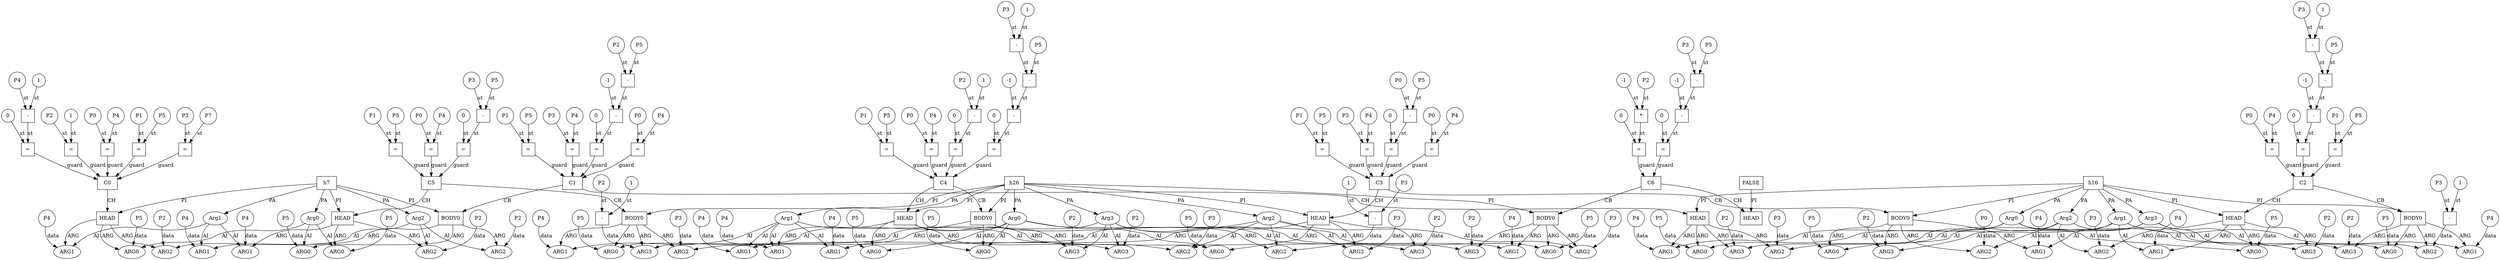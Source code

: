 // Horn Graph
digraph {
	"predicate_0" [label="h7"  nodeName="predicate_0" class=predicateName GNNNodeID=0 shape="box"]
	"predicateArgument_0" [label="Arg0"  nodeName="predicateArgument_0" class=predicateArgument GNNNodeID=1 shape="ellipse"]
		"predicate_0" -> "predicateArgument_0" [ label="PA"]
	"predicateArgument_1" [label="Arg1"  nodeName="predicateArgument_1" class=predicateArgument GNNNodeID=2 shape="ellipse"]
		"predicate_0" -> "predicateArgument_1" [ label="PA"]
	"predicateArgument_2" [label="Arg2"  nodeName="predicateArgument_2" class=predicateArgument GNNNodeID=3 shape="ellipse"]
		"predicate_0" -> "predicateArgument_2" [ label="PA"]
	"predicate_1" [label="h16"  nodeName="predicate_1" class=predicateName GNNNodeID=4 shape="box"]
	"predicateArgument_3" [label="Arg0"  nodeName="predicateArgument_3" class=predicateArgument GNNNodeID=5 shape="ellipse"]
		"predicate_1" -> "predicateArgument_3" [ label="PA"]
	"predicateArgument_4" [label="Arg1"  nodeName="predicateArgument_4" class=predicateArgument GNNNodeID=6 shape="ellipse"]
		"predicate_1" -> "predicateArgument_4" [ label="PA"]
	"predicateArgument_5" [label="Arg2"  nodeName="predicateArgument_5" class=predicateArgument GNNNodeID=7 shape="ellipse"]
		"predicate_1" -> "predicateArgument_5" [ label="PA"]
	"predicateArgument_6" [label="Arg3"  nodeName="predicateArgument_6" class=predicateArgument GNNNodeID=8 shape="ellipse"]
		"predicate_1" -> "predicateArgument_6" [ label="PA"]
	"predicate_2" [label="h26"  nodeName="predicate_2" class=predicateName GNNNodeID=9 shape="box"]
	"predicateArgument_7" [label="Arg0"  nodeName="predicateArgument_7" class=predicateArgument GNNNodeID=10 shape="ellipse"]
		"predicate_2" -> "predicateArgument_7" [ label="PA"]
	"predicateArgument_8" [label="Arg1"  nodeName="predicateArgument_8" class=predicateArgument GNNNodeID=11 shape="ellipse"]
		"predicate_2" -> "predicateArgument_8" [ label="PA"]
	"predicateArgument_9" [label="Arg2"  nodeName="predicateArgument_9" class=predicateArgument GNNNodeID=12 shape="ellipse"]
		"predicate_2" -> "predicateArgument_9" [ label="PA"]
	"predicateArgument_10" [label="Arg3"  nodeName="predicateArgument_10" class=predicateArgument GNNNodeID=13 shape="ellipse"]
		"predicate_2" -> "predicateArgument_10" [ label="PA"]
	"predicate_3" [label="FALSE"  nodeName="predicate_3" class=predicateName GNNNodeID=14 shape="box"]
	"clause_0" [label="C0"  nodeName="clause_0" class=clause GNNNodeID=15 shape="box"]
	">=_16" [label="="  nodeName=">=_16" class=operator GNNNodeID=16 shape="square"]
		">=_16" -> "clause_0" [ label="guard"]
	"0_17" [label="0"  nodeName="0_17" class=constant GNNNodeID=17 shape="circle"]
		"0_17" -> ">=_16" [ label="st"]
	"-_18" [label="-"  nodeName="-_18" class=operator GNNNodeID=18 shape="square"]
		"-_18" -> ">=_16" [ label="st"]
	"P4_19" [label="P4"  nodeName="P4_19" class=symbolicConstant GNNNodeID=19 shape="circle"]
		"P4_19" -> "-_18" [ label="st"]
	"1_20" [label="1"  nodeName="1_20" class=constant GNNNodeID=20 shape="circle"]
		"1_20" -> "-_18" [ label="st"]
	"=_21" [label="="  nodeName="=_21" class=operator GNNNodeID=21 shape="square"]
		"=_21" -> "clause_0" [ label="guard"]
	"P2_22" [label="P2"  nodeName="P2_22" class=symbolicConstant GNNNodeID=22 shape="circle"]
		"P2_22" -> "=_21" [ label="st"]
	"1_23" [label="1"  nodeName="1_23" class=constant GNNNodeID=23 shape="circle"]
		"1_23" -> "=_21" [ label="st"]
	"=_24" [label="="  nodeName="=_24" class=operator GNNNodeID=24 shape="square"]
		"=_24" -> "clause_0" [ label="guard"]
	"P0_25" [label="P0"  nodeName="P0_25" class=symbolicConstant GNNNodeID=25 shape="circle"]
		"P0_25" -> "=_24" [ label="st"]
	"P4_26" [label="P4"  nodeName="P4_26" class=symbolicConstant GNNNodeID=26 shape="circle"]
		"P4_26" -> "=_24" [ label="st"]
	"=_27" [label="="  nodeName="=_27" class=operator GNNNodeID=27 shape="square"]
		"=_27" -> "clause_0" [ label="guard"]
	"P1_28" [label="P1"  nodeName="P1_28" class=symbolicConstant GNNNodeID=28 shape="circle"]
		"P1_28" -> "=_27" [ label="st"]
	"P5_29" [label="P5"  nodeName="P5_29" class=symbolicConstant GNNNodeID=29 shape="circle"]
		"P5_29" -> "=_27" [ label="st"]
	"=_30" [label="="  nodeName="=_30" class=operator GNNNodeID=30 shape="square"]
		"=_30" -> "clause_0" [ label="guard"]
	"P3_31" [label="P3"  nodeName="P3_31" class=symbolicConstant GNNNodeID=31 shape="circle"]
		"P3_31" -> "=_30" [ label="st"]
	"P7_32" [label="P7"  nodeName="P7_32" class=symbolicConstant GNNNodeID=32 shape="circle"]
		"P7_32" -> "=_30" [ label="st"]
	"clauseHead_0" [label="HEAD"  nodeName="clauseHead_0" class=clauseHead GNNNodeID=33 shape="box"]
		"clause_0" -> "clauseHead_0" [ label="CH"]
		"predicate_0" -> "clauseHead_0" [ label="PI"]
	"clauseArgument_0" [label="ARG0"  nodeName="clauseArgument_0" class=clauseArg GNNNodeID=34 shape="ellipse"]
		"clauseHead_0" -> "clauseArgument_0" [ label="ARG"]
		"predicateArgument_0" -> "clauseArgument_0" [ label="AI"]
	"P5_35" [label="P5"  nodeName="P5_35" class=symbolicConstant GNNNodeID=35 shape="circle"]
		"P5_35" -> "clauseArgument_0" [ label="data"]
	"clauseArgument_1" [label="ARG1"  nodeName="clauseArgument_1" class=clauseArg GNNNodeID=36 shape="ellipse"]
		"clauseHead_0" -> "clauseArgument_1" [ label="ARG"]
		"predicateArgument_1" -> "clauseArgument_1" [ label="AI"]
	"P4_37" [label="P4"  nodeName="P4_37" class=symbolicConstant GNNNodeID=37 shape="circle"]
		"P4_37" -> "clauseArgument_1" [ label="data"]
	"clauseArgument_2" [label="ARG2"  nodeName="clauseArgument_2" class=clauseArg GNNNodeID=38 shape="ellipse"]
		"clauseHead_0" -> "clauseArgument_2" [ label="ARG"]
		"predicateArgument_2" -> "clauseArgument_2" [ label="AI"]
	"P2_39" [label="P2"  nodeName="P2_39" class=symbolicConstant GNNNodeID=39 shape="circle"]
		"P2_39" -> "clauseArgument_2" [ label="data"]
	"clause_1" [label="C1"  nodeName="clause_1" class=clause GNNNodeID=40 shape="box"]
	">=_41" [label="="  nodeName=">=_41" class=operator GNNNodeID=41 shape="square"]
		">=_41" -> "clause_1" [ label="guard"]
	"0_42" [label="0"  nodeName="0_42" class=constant GNNNodeID=42 shape="circle"]
		"0_42" -> ">=_41" [ label="st"]
	"-_43" [label="-"  nodeName="-_43" class=operator GNNNodeID=43 shape="square"]
		"-_43" -> ">=_41" [ label="st"]
	"-1_44" [label="-1"  nodeName="-1_44" class=constant GNNNodeID=44 shape="circle"]
		"-1_44" -> "-_43" [ label="st"]
	"-_45" [label="-"  nodeName="-_45" class=operator GNNNodeID=45 shape="square"]
		"-_45" -> "-_43" [ label="st"]
	"P2_46" [label="P2"  nodeName="P2_46" class=symbolicConstant GNNNodeID=46 shape="circle"]
		"P2_46" -> "-_45" [ label="st"]
	"P5_47" [label="P5"  nodeName="P5_47" class=symbolicConstant GNNNodeID=47 shape="circle"]
		"P5_47" -> "-_45" [ label="st"]
	"=_48" [label="="  nodeName="=_48" class=operator GNNNodeID=48 shape="square"]
		"=_48" -> "clause_1" [ label="guard"]
	"P0_49" [label="P0"  nodeName="P0_49" class=symbolicConstant GNNNodeID=49 shape="circle"]
		"P0_49" -> "=_48" [ label="st"]
	"P4_50" [label="P4"  nodeName="P4_50" class=symbolicConstant GNNNodeID=50 shape="circle"]
		"P4_50" -> "=_48" [ label="st"]
	"=_51" [label="="  nodeName="=_51" class=operator GNNNodeID=51 shape="square"]
		"=_51" -> "clause_1" [ label="guard"]
	"P1_52" [label="P1"  nodeName="P1_52" class=symbolicConstant GNNNodeID=52 shape="circle"]
		"P1_52" -> "=_51" [ label="st"]
	"P5_53" [label="P5"  nodeName="P5_53" class=symbolicConstant GNNNodeID=53 shape="circle"]
		"P5_53" -> "=_51" [ label="st"]
	"=_54" [label="="  nodeName="=_54" class=operator GNNNodeID=54 shape="square"]
		"=_54" -> "clause_1" [ label="guard"]
	"P3_55" [label="P3"  nodeName="P3_55" class=symbolicConstant GNNNodeID=55 shape="circle"]
		"P3_55" -> "=_54" [ label="st"]
	"P4_56" [label="P4"  nodeName="P4_56" class=symbolicConstant GNNNodeID=56 shape="circle"]
		"P4_56" -> "=_54" [ label="st"]
	"clauseHead_1" [label="HEAD"  nodeName="clauseHead_1" class=clauseHead GNNNodeID=57 shape="box"]
		"clause_1" -> "clauseHead_1" [ label="CH"]
		"predicate_1" -> "clauseHead_1" [ label="PI"]
	"clauseArgument_3" [label="ARG0"  nodeName="clauseArgument_3" class=clauseArg GNNNodeID=58 shape="ellipse"]
		"clauseHead_1" -> "clauseArgument_3" [ label="ARG"]
		"predicateArgument_3" -> "clauseArgument_3" [ label="AI"]
	"P5_59" [label="P5"  nodeName="P5_59" class=symbolicConstant GNNNodeID=59 shape="circle"]
		"P5_59" -> "clauseArgument_3" [ label="data"]
	"clauseArgument_4" [label="ARG1"  nodeName="clauseArgument_4" class=clauseArg GNNNodeID=60 shape="ellipse"]
		"clauseHead_1" -> "clauseArgument_4" [ label="ARG"]
		"predicateArgument_4" -> "clauseArgument_4" [ label="AI"]
	"P4_61" [label="P4"  nodeName="P4_61" class=symbolicConstant GNNNodeID=61 shape="circle"]
		"P4_61" -> "clauseArgument_4" [ label="data"]
	"clauseArgument_5" [label="ARG2"  nodeName="clauseArgument_5" class=clauseArg GNNNodeID=62 shape="ellipse"]
		"clauseHead_1" -> "clauseArgument_5" [ label="ARG"]
		"predicateArgument_5" -> "clauseArgument_5" [ label="AI"]
	"P3_63" [label="P3"  nodeName="P3_63" class=symbolicConstant GNNNodeID=63 shape="circle"]
		"P3_63" -> "clauseArgument_5" [ label="data"]
	"clauseArgument_6" [label="ARG3"  nodeName="clauseArgument_6" class=clauseArg GNNNodeID=64 shape="ellipse"]
		"clauseHead_1" -> "clauseArgument_6" [ label="ARG"]
		"predicateArgument_6" -> "clauseArgument_6" [ label="AI"]
	"P2_65" [label="P2"  nodeName="P2_65" class=symbolicConstant GNNNodeID=65 shape="circle"]
		"P2_65" -> "clauseArgument_6" [ label="data"]
	"clauseBody_0" [label="BODY0"  nodeName="clauseBody_0" class=clauseBody GNNNodeID=66 shape="box"]
		"clause_1" -> "clauseBody_0" [ label="CB"]
		"predicate_0" -> "clauseBody_0" [ label="PI"]
	"clauseArgument_7" [label="ARG0"  nodeName="clauseArgument_7" class=clauseArg GNNNodeID=67 shape="ellipse"]
		"clauseBody_0" -> "clauseArgument_7" [ label="ARG"]
		"predicateArgument_0" -> "clauseArgument_7" [ label="AI"]
	"P5_68" [label="P5"  nodeName="P5_68" class=symbolicConstant GNNNodeID=68 shape="circle"]
		"P5_68" -> "clauseArgument_7" [ label="data"]
	"clauseArgument_8" [label="ARG1"  nodeName="clauseArgument_8" class=clauseArg GNNNodeID=69 shape="ellipse"]
		"clauseBody_0" -> "clauseArgument_8" [ label="ARG"]
		"predicateArgument_1" -> "clauseArgument_8" [ label="AI"]
	"P4_70" [label="P4"  nodeName="P4_70" class=symbolicConstant GNNNodeID=70 shape="circle"]
		"P4_70" -> "clauseArgument_8" [ label="data"]
	"clauseArgument_9" [label="ARG2"  nodeName="clauseArgument_9" class=clauseArg GNNNodeID=71 shape="ellipse"]
		"clauseBody_0" -> "clauseArgument_9" [ label="ARG"]
		"predicateArgument_2" -> "clauseArgument_9" [ label="AI"]
	"P2_72" [label="P2"  nodeName="P2_72" class=symbolicConstant GNNNodeID=72 shape="circle"]
		"P2_72" -> "clauseArgument_9" [ label="data"]
	"clause_2" [label="C2"  nodeName="clause_2" class=clause GNNNodeID=73 shape="box"]
	">=_74" [label="="  nodeName=">=_74" class=operator GNNNodeID=74 shape="square"]
		">=_74" -> "clause_2" [ label="guard"]
	"0_75" [label="0"  nodeName="0_75" class=constant GNNNodeID=75 shape="circle"]
		"0_75" -> ">=_74" [ label="st"]
	"-_76" [label="-"  nodeName="-_76" class=operator GNNNodeID=76 shape="square"]
		"-_76" -> ">=_74" [ label="st"]
	"-1_77" [label="-1"  nodeName="-1_77" class=constant GNNNodeID=77 shape="circle"]
		"-1_77" -> "-_76" [ label="st"]
	"-_78" [label="-"  nodeName="-_78" class=operator GNNNodeID=78 shape="square"]
		"-_78" -> "-_76" [ label="st"]
	"-_79" [label="-"  nodeName="-_79" class=operator GNNNodeID=79 shape="square"]
		"-_79" -> "-_78" [ label="st"]
	"P3_80" [label="P3"  nodeName="P3_80" class=symbolicConstant GNNNodeID=80 shape="circle"]
		"P3_80" -> "-_79" [ label="st"]
	"1_81" [label="1"  nodeName="1_81" class=constant GNNNodeID=81 shape="circle"]
		"1_81" -> "-_79" [ label="st"]
	"P5_82" [label="P5"  nodeName="P5_82" class=symbolicConstant GNNNodeID=82 shape="circle"]
		"P5_82" -> "-_78" [ label="st"]
	"=_83" [label="="  nodeName="=_83" class=operator GNNNodeID=83 shape="square"]
		"=_83" -> "clause_2" [ label="guard"]
	"P1_84" [label="P1"  nodeName="P1_84" class=symbolicConstant GNNNodeID=84 shape="circle"]
		"P1_84" -> "=_83" [ label="st"]
	"P5_85" [label="P5"  nodeName="P5_85" class=symbolicConstant GNNNodeID=85 shape="circle"]
		"P5_85" -> "=_83" [ label="st"]
	"=_86" [label="="  nodeName="=_86" class=operator GNNNodeID=86 shape="square"]
		"=_86" -> "clause_2" [ label="guard"]
	"P0_87" [label="P0"  nodeName="P0_87" class=symbolicConstant GNNNodeID=87 shape="circle"]
		"P0_87" -> "=_86" [ label="st"]
	"P4_88" [label="P4"  nodeName="P4_88" class=symbolicConstant GNNNodeID=88 shape="circle"]
		"P4_88" -> "=_86" [ label="st"]
	"clauseHead_2" [label="HEAD"  nodeName="clauseHead_2" class=clauseHead GNNNodeID=89 shape="box"]
		"clause_2" -> "clauseHead_2" [ label="CH"]
		"predicate_1" -> "clauseHead_2" [ label="PI"]
	"clauseArgument_10" [label="ARG0"  nodeName="clauseArgument_10" class=clauseArg GNNNodeID=90 shape="ellipse"]
		"clauseHead_2" -> "clauseArgument_10" [ label="ARG"]
		"predicateArgument_3" -> "clauseArgument_10" [ label="AI"]
	"P5_91" [label="P5"  nodeName="P5_91" class=symbolicConstant GNNNodeID=91 shape="circle"]
		"P5_91" -> "clauseArgument_10" [ label="data"]
	"clauseArgument_11" [label="ARG1"  nodeName="clauseArgument_11" class=clauseArg GNNNodeID=92 shape="ellipse"]
		"clauseHead_2" -> "clauseArgument_11" [ label="ARG"]
		"predicateArgument_4" -> "clauseArgument_11" [ label="AI"]
	"P4_93" [label="P4"  nodeName="P4_93" class=symbolicConstant GNNNodeID=93 shape="circle"]
		"P4_93" -> "clauseArgument_11" [ label="data"]
	"clauseArgument_12" [label="ARG2"  nodeName="clauseArgument_12" class=clauseArg GNNNodeID=94 shape="ellipse"]
		"clauseHead_2" -> "clauseArgument_12" [ label="ARG"]
		"predicateArgument_5" -> "clauseArgument_12" [ label="AI"]
	"P3_95" [label="P3"  nodeName="P3_95" class=symbolicConstant GNNNodeID=95 shape="circle"]
		"P3_95" -> "clauseArgument_12" [ label="data"]
	"clauseArgument_13" [label="ARG3"  nodeName="clauseArgument_13" class=clauseArg GNNNodeID=96 shape="ellipse"]
		"clauseHead_2" -> "clauseArgument_13" [ label="ARG"]
		"predicateArgument_6" -> "clauseArgument_13" [ label="AI"]
	"P2_97" [label="P2"  nodeName="P2_97" class=symbolicConstant GNNNodeID=97 shape="circle"]
		"P2_97" -> "clauseArgument_13" [ label="data"]
	"clauseBody_1" [label="BODY0"  nodeName="clauseBody_1" class=clauseBody GNNNodeID=98 shape="box"]
		"clause_2" -> "clauseBody_1" [ label="CB"]
		"predicate_1" -> "clauseBody_1" [ label="PI"]
	"clauseArgument_14" [label="ARG0"  nodeName="clauseArgument_14" class=clauseArg GNNNodeID=99 shape="ellipse"]
		"clauseBody_1" -> "clauseArgument_14" [ label="ARG"]
		"predicateArgument_3" -> "clauseArgument_14" [ label="AI"]
	"P5_100" [label="P5"  nodeName="P5_100" class=symbolicConstant GNNNodeID=100 shape="circle"]
		"P5_100" -> "clauseArgument_14" [ label="data"]
	"clauseArgument_15" [label="ARG1"  nodeName="clauseArgument_15" class=clauseArg GNNNodeID=101 shape="ellipse"]
		"clauseBody_1" -> "clauseArgument_15" [ label="ARG"]
		"predicateArgument_4" -> "clauseArgument_15" [ label="AI"]
	"P4_102" [label="P4"  nodeName="P4_102" class=symbolicConstant GNNNodeID=102 shape="circle"]
		"P4_102" -> "clauseArgument_15" [ label="data"]
	"clauseArgument_16" [label="ARG2"  nodeName="clauseArgument_16" class=clauseArg GNNNodeID=103 shape="ellipse"]
		"clauseBody_1" -> "clauseArgument_16" [ label="ARG"]
		"predicateArgument_5" -> "clauseArgument_16" [ label="AI"]
	"-_104" [label="-"  nodeName="-_104" class=operator GNNNodeID=104 shape="square"]
		"-_104" -> "clauseArgument_16" [ label="data"]
	"P3_105" [label="P3"  nodeName="P3_105" class=symbolicConstant GNNNodeID=105 shape="circle"]
		"P3_105" -> "-_104" [ label="st"]
	"1_106" [label="1"  nodeName="1_106" class=constant GNNNodeID=106 shape="circle"]
		"1_106" -> "-_104" [ label="st"]
	"clauseArgument_17" [label="ARG3"  nodeName="clauseArgument_17" class=clauseArg GNNNodeID=107 shape="ellipse"]
		"clauseBody_1" -> "clauseArgument_17" [ label="ARG"]
		"predicateArgument_6" -> "clauseArgument_17" [ label="AI"]
	"P2_108" [label="P2"  nodeName="P2_108" class=symbolicConstant GNNNodeID=108 shape="circle"]
		"P2_108" -> "clauseArgument_17" [ label="data"]
	"clause_3" [label="C3"  nodeName="clause_3" class=clause GNNNodeID=109 shape="box"]
	">=_110" [label="="  nodeName=">=_110" class=operator GNNNodeID=110 shape="square"]
		">=_110" -> "clause_3" [ label="guard"]
	"0_111" [label="0"  nodeName="0_111" class=constant GNNNodeID=111 shape="circle"]
		"0_111" -> ">=_110" [ label="st"]
	"-_112" [label="-"  nodeName="-_112" class=operator GNNNodeID=112 shape="square"]
		"-_112" -> ">=_110" [ label="st"]
	"P0_113" [label="P0"  nodeName="P0_113" class=symbolicConstant GNNNodeID=113 shape="circle"]
		"P0_113" -> "-_112" [ label="st"]
	"P5_114" [label="P5"  nodeName="P5_114" class=symbolicConstant GNNNodeID=114 shape="circle"]
		"P5_114" -> "-_112" [ label="st"]
	"=_115" [label="="  nodeName="=_115" class=operator GNNNodeID=115 shape="square"]
		"=_115" -> "clause_3" [ label="guard"]
	"P0_116" [label="P0"  nodeName="P0_116" class=symbolicConstant GNNNodeID=116 shape="circle"]
		"P0_116" -> "=_115" [ label="st"]
	"P4_117" [label="P4"  nodeName="P4_117" class=symbolicConstant GNNNodeID=117 shape="circle"]
		"P4_117" -> "=_115" [ label="st"]
	"=_118" [label="="  nodeName="=_118" class=operator GNNNodeID=118 shape="square"]
		"=_118" -> "clause_3" [ label="guard"]
	"P1_119" [label="P1"  nodeName="P1_119" class=symbolicConstant GNNNodeID=119 shape="circle"]
		"P1_119" -> "=_118" [ label="st"]
	"P5_120" [label="P5"  nodeName="P5_120" class=symbolicConstant GNNNodeID=120 shape="circle"]
		"P5_120" -> "=_118" [ label="st"]
	"=_121" [label="="  nodeName="=_121" class=operator GNNNodeID=121 shape="square"]
		"=_121" -> "clause_3" [ label="guard"]
	"P3_122" [label="P3"  nodeName="P3_122" class=symbolicConstant GNNNodeID=122 shape="circle"]
		"P3_122" -> "=_121" [ label="st"]
	"P4_123" [label="P4"  nodeName="P4_123" class=symbolicConstant GNNNodeID=123 shape="circle"]
		"P4_123" -> "=_121" [ label="st"]
	"clauseHead_3" [label="HEAD"  nodeName="clauseHead_3" class=clauseHead GNNNodeID=124 shape="box"]
		"clause_3" -> "clauseHead_3" [ label="CH"]
		"predicate_2" -> "clauseHead_3" [ label="PI"]
	"clauseArgument_18" [label="ARG0"  nodeName="clauseArgument_18" class=clauseArg GNNNodeID=125 shape="ellipse"]
		"clauseHead_3" -> "clauseArgument_18" [ label="ARG"]
		"predicateArgument_7" -> "clauseArgument_18" [ label="AI"]
	"P5_126" [label="P5"  nodeName="P5_126" class=symbolicConstant GNNNodeID=126 shape="circle"]
		"P5_126" -> "clauseArgument_18" [ label="data"]
	"clauseArgument_19" [label="ARG1"  nodeName="clauseArgument_19" class=clauseArg GNNNodeID=127 shape="ellipse"]
		"clauseHead_3" -> "clauseArgument_19" [ label="ARG"]
		"predicateArgument_8" -> "clauseArgument_19" [ label="AI"]
	"P4_128" [label="P4"  nodeName="P4_128" class=symbolicConstant GNNNodeID=128 shape="circle"]
		"P4_128" -> "clauseArgument_19" [ label="data"]
	"clauseArgument_20" [label="ARG2"  nodeName="clauseArgument_20" class=clauseArg GNNNodeID=129 shape="ellipse"]
		"clauseHead_3" -> "clauseArgument_20" [ label="ARG"]
		"predicateArgument_9" -> "clauseArgument_20" [ label="AI"]
	"P3_130" [label="P3"  nodeName="P3_130" class=symbolicConstant GNNNodeID=130 shape="circle"]
		"P3_130" -> "clauseArgument_20" [ label="data"]
	"clauseArgument_21" [label="ARG3"  nodeName="clauseArgument_21" class=clauseArg GNNNodeID=131 shape="ellipse"]
		"clauseHead_3" -> "clauseArgument_21" [ label="ARG"]
		"predicateArgument_10" -> "clauseArgument_21" [ label="AI"]
	"P2_132" [label="P2"  nodeName="P2_132" class=symbolicConstant GNNNodeID=132 shape="circle"]
		"P2_132" -> "clauseArgument_21" [ label="data"]
	"clauseBody_2" [label="BODY0"  nodeName="clauseBody_2" class=clauseBody GNNNodeID=133 shape="box"]
		"clause_3" -> "clauseBody_2" [ label="CB"]
		"predicate_1" -> "clauseBody_2" [ label="PI"]
	"clauseArgument_22" [label="ARG0"  nodeName="clauseArgument_22" class=clauseArg GNNNodeID=134 shape="ellipse"]
		"clauseBody_2" -> "clauseArgument_22" [ label="ARG"]
		"predicateArgument_3" -> "clauseArgument_22" [ label="AI"]
	"P5_135" [label="P5"  nodeName="P5_135" class=symbolicConstant GNNNodeID=135 shape="circle"]
		"P5_135" -> "clauseArgument_22" [ label="data"]
	"clauseArgument_23" [label="ARG1"  nodeName="clauseArgument_23" class=clauseArg GNNNodeID=136 shape="ellipse"]
		"clauseBody_2" -> "clauseArgument_23" [ label="ARG"]
		"predicateArgument_4" -> "clauseArgument_23" [ label="AI"]
	"P4_137" [label="P4"  nodeName="P4_137" class=symbolicConstant GNNNodeID=137 shape="circle"]
		"P4_137" -> "clauseArgument_23" [ label="data"]
	"clauseArgument_24" [label="ARG2"  nodeName="clauseArgument_24" class=clauseArg GNNNodeID=138 shape="ellipse"]
		"clauseBody_2" -> "clauseArgument_24" [ label="ARG"]
		"predicateArgument_5" -> "clauseArgument_24" [ label="AI"]
	"P0_139" [label="P0"  nodeName="P0_139" class=symbolicConstant GNNNodeID=139 shape="circle"]
		"P0_139" -> "clauseArgument_24" [ label="data"]
	"clauseArgument_25" [label="ARG3"  nodeName="clauseArgument_25" class=clauseArg GNNNodeID=140 shape="ellipse"]
		"clauseBody_2" -> "clauseArgument_25" [ label="ARG"]
		"predicateArgument_6" -> "clauseArgument_25" [ label="AI"]
	"P2_141" [label="P2"  nodeName="P2_141" class=symbolicConstant GNNNodeID=141 shape="circle"]
		"P2_141" -> "clauseArgument_25" [ label="data"]
	"clause_4" [label="C4"  nodeName="clause_4" class=clause GNNNodeID=142 shape="box"]
	">=_143" [label="="  nodeName=">=_143" class=operator GNNNodeID=143 shape="square"]
		">=_143" -> "clause_4" [ label="guard"]
	"0_144" [label="0"  nodeName="0_144" class=constant GNNNodeID=144 shape="circle"]
		"0_144" -> ">=_143" [ label="st"]
	"-_145" [label="-"  nodeName="-_145" class=operator GNNNodeID=145 shape="square"]
		"-_145" -> ">=_143" [ label="st"]
	"P2_146" [label="P2"  nodeName="P2_146" class=symbolicConstant GNNNodeID=146 shape="circle"]
		"P2_146" -> "-_145" [ label="st"]
	"1_147" [label="1"  nodeName="1_147" class=constant GNNNodeID=147 shape="circle"]
		"1_147" -> "-_145" [ label="st"]
	">=_148" [label="="  nodeName=">=_148" class=operator GNNNodeID=148 shape="square"]
		">=_148" -> "clause_4" [ label="guard"]
	"0_149" [label="0"  nodeName="0_149" class=constant GNNNodeID=149 shape="circle"]
		"0_149" -> ">=_148" [ label="st"]
	"-_150" [label="-"  nodeName="-_150" class=operator GNNNodeID=150 shape="square"]
		"-_150" -> ">=_148" [ label="st"]
	"-1_151" [label="-1"  nodeName="-1_151" class=constant GNNNodeID=151 shape="circle"]
		"-1_151" -> "-_150" [ label="st"]
	"-_152" [label="-"  nodeName="-_152" class=operator GNNNodeID=152 shape="square"]
		"-_152" -> "-_150" [ label="st"]
	"-_153" [label="-"  nodeName="-_153" class=operator GNNNodeID=153 shape="square"]
		"-_153" -> "-_152" [ label="st"]
	"P3_154" [label="P3"  nodeName="P3_154" class=symbolicConstant GNNNodeID=154 shape="circle"]
		"P3_154" -> "-_153" [ label="st"]
	"1_155" [label="1"  nodeName="1_155" class=constant GNNNodeID=155 shape="circle"]
		"1_155" -> "-_153" [ label="st"]
	"P5_156" [label="P5"  nodeName="P5_156" class=symbolicConstant GNNNodeID=156 shape="circle"]
		"P5_156" -> "-_152" [ label="st"]
	"=_157" [label="="  nodeName="=_157" class=operator GNNNodeID=157 shape="square"]
		"=_157" -> "clause_4" [ label="guard"]
	"P1_158" [label="P1"  nodeName="P1_158" class=symbolicConstant GNNNodeID=158 shape="circle"]
		"P1_158" -> "=_157" [ label="st"]
	"P5_159" [label="P5"  nodeName="P5_159" class=symbolicConstant GNNNodeID=159 shape="circle"]
		"P5_159" -> "=_157" [ label="st"]
	"=_160" [label="="  nodeName="=_160" class=operator GNNNodeID=160 shape="square"]
		"=_160" -> "clause_4" [ label="guard"]
	"P0_161" [label="P0"  nodeName="P0_161" class=symbolicConstant GNNNodeID=161 shape="circle"]
		"P0_161" -> "=_160" [ label="st"]
	"P4_162" [label="P4"  nodeName="P4_162" class=symbolicConstant GNNNodeID=162 shape="circle"]
		"P4_162" -> "=_160" [ label="st"]
	"clauseHead_4" [label="HEAD"  nodeName="clauseHead_4" class=clauseHead GNNNodeID=163 shape="box"]
		"clause_4" -> "clauseHead_4" [ label="CH"]
		"predicate_2" -> "clauseHead_4" [ label="PI"]
	"clauseArgument_26" [label="ARG0"  nodeName="clauseArgument_26" class=clauseArg GNNNodeID=164 shape="ellipse"]
		"clauseHead_4" -> "clauseArgument_26" [ label="ARG"]
		"predicateArgument_7" -> "clauseArgument_26" [ label="AI"]
	"P5_165" [label="P5"  nodeName="P5_165" class=symbolicConstant GNNNodeID=165 shape="circle"]
		"P5_165" -> "clauseArgument_26" [ label="data"]
	"clauseArgument_27" [label="ARG1"  nodeName="clauseArgument_27" class=clauseArg GNNNodeID=166 shape="ellipse"]
		"clauseHead_4" -> "clauseArgument_27" [ label="ARG"]
		"predicateArgument_8" -> "clauseArgument_27" [ label="AI"]
	"P4_167" [label="P4"  nodeName="P4_167" class=symbolicConstant GNNNodeID=167 shape="circle"]
		"P4_167" -> "clauseArgument_27" [ label="data"]
	"clauseArgument_28" [label="ARG2"  nodeName="clauseArgument_28" class=clauseArg GNNNodeID=168 shape="ellipse"]
		"clauseHead_4" -> "clauseArgument_28" [ label="ARG"]
		"predicateArgument_9" -> "clauseArgument_28" [ label="AI"]
	"P3_169" [label="P3"  nodeName="P3_169" class=symbolicConstant GNNNodeID=169 shape="circle"]
		"P3_169" -> "clauseArgument_28" [ label="data"]
	"clauseArgument_29" [label="ARG3"  nodeName="clauseArgument_29" class=clauseArg GNNNodeID=170 shape="ellipse"]
		"clauseHead_4" -> "clauseArgument_29" [ label="ARG"]
		"predicateArgument_10" -> "clauseArgument_29" [ label="AI"]
	"P2_171" [label="P2"  nodeName="P2_171" class=symbolicConstant GNNNodeID=171 shape="circle"]
		"P2_171" -> "clauseArgument_29" [ label="data"]
	"clauseBody_3" [label="BODY0"  nodeName="clauseBody_3" class=clauseBody GNNNodeID=172 shape="box"]
		"clause_4" -> "clauseBody_3" [ label="CB"]
		"predicate_2" -> "clauseBody_3" [ label="PI"]
	"clauseArgument_30" [label="ARG0"  nodeName="clauseArgument_30" class=clauseArg GNNNodeID=173 shape="ellipse"]
		"clauseBody_3" -> "clauseArgument_30" [ label="ARG"]
		"predicateArgument_7" -> "clauseArgument_30" [ label="AI"]
	"P5_174" [label="P5"  nodeName="P5_174" class=symbolicConstant GNNNodeID=174 shape="circle"]
		"P5_174" -> "clauseArgument_30" [ label="data"]
	"clauseArgument_31" [label="ARG1"  nodeName="clauseArgument_31" class=clauseArg GNNNodeID=175 shape="ellipse"]
		"clauseBody_3" -> "clauseArgument_31" [ label="ARG"]
		"predicateArgument_8" -> "clauseArgument_31" [ label="AI"]
	"P4_176" [label="P4"  nodeName="P4_176" class=symbolicConstant GNNNodeID=176 shape="circle"]
		"P4_176" -> "clauseArgument_31" [ label="data"]
	"clauseArgument_32" [label="ARG2"  nodeName="clauseArgument_32" class=clauseArg GNNNodeID=177 shape="ellipse"]
		"clauseBody_3" -> "clauseArgument_32" [ label="ARG"]
		"predicateArgument_9" -> "clauseArgument_32" [ label="AI"]
	"-_178" [label="-"  nodeName="-_178" class=operator GNNNodeID=178 shape="square"]
		"-_178" -> "clauseArgument_32" [ label="data"]
	"P3_179" [label="P3"  nodeName="P3_179" class=symbolicConstant GNNNodeID=179 shape="circle"]
		"P3_179" -> "-_178" [ label="st"]
	"1_180" [label="1"  nodeName="1_180" class=constant GNNNodeID=180 shape="circle"]
		"1_180" -> "-_178" [ label="st"]
	"clauseArgument_33" [label="ARG3"  nodeName="clauseArgument_33" class=clauseArg GNNNodeID=181 shape="ellipse"]
		"clauseBody_3" -> "clauseArgument_33" [ label="ARG"]
		"predicateArgument_10" -> "clauseArgument_33" [ label="AI"]
	"P2_182" [label="P2"  nodeName="P2_182" class=symbolicConstant GNNNodeID=182 shape="circle"]
		"P2_182" -> "clauseArgument_33" [ label="data"]
	"clause_5" [label="C5"  nodeName="clause_5" class=clause GNNNodeID=183 shape="box"]
	">=_184" [label="="  nodeName=">=_184" class=operator GNNNodeID=184 shape="square"]
		">=_184" -> "clause_5" [ label="guard"]
	"0_185" [label="0"  nodeName="0_185" class=constant GNNNodeID=185 shape="circle"]
		"0_185" -> ">=_184" [ label="st"]
	"-_186" [label="-"  nodeName="-_186" class=operator GNNNodeID=186 shape="square"]
		"-_186" -> ">=_184" [ label="st"]
	"P3_187" [label="P3"  nodeName="P3_187" class=symbolicConstant GNNNodeID=187 shape="circle"]
		"P3_187" -> "-_186" [ label="st"]
	"P5_188" [label="P5"  nodeName="P5_188" class=symbolicConstant GNNNodeID=188 shape="circle"]
		"P5_188" -> "-_186" [ label="st"]
	"=_189" [label="="  nodeName="=_189" class=operator GNNNodeID=189 shape="square"]
		"=_189" -> "clause_5" [ label="guard"]
	"P1_190" [label="P1"  nodeName="P1_190" class=symbolicConstant GNNNodeID=190 shape="circle"]
		"P1_190" -> "=_189" [ label="st"]
	"P5_191" [label="P5"  nodeName="P5_191" class=symbolicConstant GNNNodeID=191 shape="circle"]
		"P5_191" -> "=_189" [ label="st"]
	"=_192" [label="="  nodeName="=_192" class=operator GNNNodeID=192 shape="square"]
		"=_192" -> "clause_5" [ label="guard"]
	"P0_193" [label="P0"  nodeName="P0_193" class=symbolicConstant GNNNodeID=193 shape="circle"]
		"P0_193" -> "=_192" [ label="st"]
	"P4_194" [label="P4"  nodeName="P4_194" class=symbolicConstant GNNNodeID=194 shape="circle"]
		"P4_194" -> "=_192" [ label="st"]
	"clauseHead_5" [label="HEAD"  nodeName="clauseHead_5" class=clauseHead GNNNodeID=195 shape="box"]
		"clause_5" -> "clauseHead_5" [ label="CH"]
		"predicate_0" -> "clauseHead_5" [ label="PI"]
	"clauseArgument_34" [label="ARG0"  nodeName="clauseArgument_34" class=clauseArg GNNNodeID=196 shape="ellipse"]
		"clauseHead_5" -> "clauseArgument_34" [ label="ARG"]
		"predicateArgument_0" -> "clauseArgument_34" [ label="AI"]
	"P5_197" [label="P5"  nodeName="P5_197" class=symbolicConstant GNNNodeID=197 shape="circle"]
		"P5_197" -> "clauseArgument_34" [ label="data"]
	"clauseArgument_35" [label="ARG1"  nodeName="clauseArgument_35" class=clauseArg GNNNodeID=198 shape="ellipse"]
		"clauseHead_5" -> "clauseArgument_35" [ label="ARG"]
		"predicateArgument_1" -> "clauseArgument_35" [ label="AI"]
	"P4_199" [label="P4"  nodeName="P4_199" class=symbolicConstant GNNNodeID=199 shape="circle"]
		"P4_199" -> "clauseArgument_35" [ label="data"]
	"clauseArgument_36" [label="ARG2"  nodeName="clauseArgument_36" class=clauseArg GNNNodeID=200 shape="ellipse"]
		"clauseHead_5" -> "clauseArgument_36" [ label="ARG"]
		"predicateArgument_2" -> "clauseArgument_36" [ label="AI"]
	"P2_201" [label="P2"  nodeName="P2_201" class=symbolicConstant GNNNodeID=201 shape="circle"]
		"P2_201" -> "clauseArgument_36" [ label="data"]
	"clauseBody_4" [label="BODY0"  nodeName="clauseBody_4" class=clauseBody GNNNodeID=202 shape="box"]
		"clause_5" -> "clauseBody_4" [ label="CB"]
		"predicate_2" -> "clauseBody_4" [ label="PI"]
	"clauseArgument_37" [label="ARG0"  nodeName="clauseArgument_37" class=clauseArg GNNNodeID=203 shape="ellipse"]
		"clauseBody_4" -> "clauseArgument_37" [ label="ARG"]
		"predicateArgument_7" -> "clauseArgument_37" [ label="AI"]
	"P5_204" [label="P5"  nodeName="P5_204" class=symbolicConstant GNNNodeID=204 shape="circle"]
		"P5_204" -> "clauseArgument_37" [ label="data"]
	"clauseArgument_38" [label="ARG1"  nodeName="clauseArgument_38" class=clauseArg GNNNodeID=205 shape="ellipse"]
		"clauseBody_4" -> "clauseArgument_38" [ label="ARG"]
		"predicateArgument_8" -> "clauseArgument_38" [ label="AI"]
	"P4_206" [label="P4"  nodeName="P4_206" class=symbolicConstant GNNNodeID=206 shape="circle"]
		"P4_206" -> "clauseArgument_38" [ label="data"]
	"clauseArgument_39" [label="ARG2"  nodeName="clauseArgument_39" class=clauseArg GNNNodeID=207 shape="ellipse"]
		"clauseBody_4" -> "clauseArgument_39" [ label="ARG"]
		"predicateArgument_9" -> "clauseArgument_39" [ label="AI"]
	"P3_208" [label="P3"  nodeName="P3_208" class=symbolicConstant GNNNodeID=208 shape="circle"]
		"P3_208" -> "clauseArgument_39" [ label="data"]
	"clauseArgument_40" [label="ARG3"  nodeName="clauseArgument_40" class=clauseArg GNNNodeID=209 shape="ellipse"]
		"clauseBody_4" -> "clauseArgument_40" [ label="ARG"]
		"predicateArgument_10" -> "clauseArgument_40" [ label="AI"]
	"-_210" [label="-"  nodeName="-_210" class=operator GNNNodeID=210 shape="square"]
		"-_210" -> "clauseArgument_40" [ label="data"]
	"P2_211" [label="P2"  nodeName="P2_211" class=symbolicConstant GNNNodeID=211 shape="circle"]
		"P2_211" -> "-_210" [ label="st"]
	"1_212" [label="1"  nodeName="1_212" class=constant GNNNodeID=212 shape="circle"]
		"1_212" -> "-_210" [ label="st"]
	"clause_6" [label="C6"  nodeName="clause_6" class=clause GNNNodeID=213 shape="box"]
	">=_214" [label="="  nodeName=">=_214" class=operator GNNNodeID=214 shape="square"]
		">=_214" -> "clause_6" [ label="guard"]
	"0_215" [label="0"  nodeName="0_215" class=constant GNNNodeID=215 shape="circle"]
		"0_215" -> ">=_214" [ label="st"]
	"*_216" [label="*"  nodeName="*_216" class=operator GNNNodeID=216 shape="square"]
		"*_216" -> ">=_214" [ label="st"]
	"-1_217" [label="-1"  nodeName="-1_217" class=constant GNNNodeID=217 shape="circle"]
		"-1_217" -> "*_216" [ label="st"]
	"P2_218" [label="P2"  nodeName="P2_218" class=symbolicConstant GNNNodeID=218 shape="circle"]
		"P2_218" -> "*_216" [ label="st"]
	">=_219" [label="="  nodeName=">=_219" class=operator GNNNodeID=219 shape="square"]
		">=_219" -> "clause_6" [ label="guard"]
	"0_220" [label="0"  nodeName="0_220" class=constant GNNNodeID=220 shape="circle"]
		"0_220" -> ">=_219" [ label="st"]
	"-_221" [label="-"  nodeName="-_221" class=operator GNNNodeID=221 shape="square"]
		"-_221" -> ">=_219" [ label="st"]
	"-1_222" [label="-1"  nodeName="-1_222" class=constant GNNNodeID=222 shape="circle"]
		"-1_222" -> "-_221" [ label="st"]
	"-_223" [label="-"  nodeName="-_223" class=operator GNNNodeID=223 shape="square"]
		"-_223" -> "-_221" [ label="st"]
	"P3_224" [label="P3"  nodeName="P3_224" class=symbolicConstant GNNNodeID=224 shape="circle"]
		"P3_224" -> "-_223" [ label="st"]
	"P5_225" [label="P5"  nodeName="P5_225" class=symbolicConstant GNNNodeID=225 shape="circle"]
		"P5_225" -> "-_223" [ label="st"]
	"clauseHead_6" [label="HEAD"  nodeName="clauseHead_6" class=clauseHead GNNNodeID=226 shape="box"]
		"clause_6" -> "clauseHead_6" [ label="CH"]
		"predicate_3" -> "clauseHead_6" [ label="PI"]
	"clauseBody_5" [label="BODY0"  nodeName="clauseBody_5" class=clauseBody GNNNodeID=227 shape="box"]
		"clause_6" -> "clauseBody_5" [ label="CB"]
		"predicate_2" -> "clauseBody_5" [ label="PI"]
	"clauseArgument_41" [label="ARG0"  nodeName="clauseArgument_41" class=clauseArg GNNNodeID=228 shape="ellipse"]
		"clauseBody_5" -> "clauseArgument_41" [ label="ARG"]
		"predicateArgument_7" -> "clauseArgument_41" [ label="AI"]
	"P5_229" [label="P5"  nodeName="P5_229" class=symbolicConstant GNNNodeID=229 shape="circle"]
		"P5_229" -> "clauseArgument_41" [ label="data"]
	"clauseArgument_42" [label="ARG1"  nodeName="clauseArgument_42" class=clauseArg GNNNodeID=230 shape="ellipse"]
		"clauseBody_5" -> "clauseArgument_42" [ label="ARG"]
		"predicateArgument_8" -> "clauseArgument_42" [ label="AI"]
	"P4_231" [label="P4"  nodeName="P4_231" class=symbolicConstant GNNNodeID=231 shape="circle"]
		"P4_231" -> "clauseArgument_42" [ label="data"]
	"clauseArgument_43" [label="ARG2"  nodeName="clauseArgument_43" class=clauseArg GNNNodeID=232 shape="ellipse"]
		"clauseBody_5" -> "clauseArgument_43" [ label="ARG"]
		"predicateArgument_9" -> "clauseArgument_43" [ label="AI"]
	"P3_233" [label="P3"  nodeName="P3_233" class=symbolicConstant GNNNodeID=233 shape="circle"]
		"P3_233" -> "clauseArgument_43" [ label="data"]
	"clauseArgument_44" [label="ARG3"  nodeName="clauseArgument_44" class=clauseArg GNNNodeID=234 shape="ellipse"]
		"clauseBody_5" -> "clauseArgument_44" [ label="ARG"]
		"predicateArgument_10" -> "clauseArgument_44" [ label="AI"]
	"P2_235" [label="P2"  nodeName="P2_235" class=symbolicConstant GNNNodeID=235 shape="circle"]
		"P2_235" -> "clauseArgument_44" [ label="data"]
}
